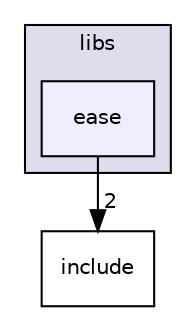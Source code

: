 digraph "ease" {
  compound=true
  node [ fontsize="10", fontname="Helvetica"];
  edge [ labelfontsize="10", labelfontname="Helvetica"];
  subgraph clusterdir_87a455bccb09a92130c26a11a880c98a {
    graph [ bgcolor="#ddddee", pencolor="black", label="libs" fontname="Helvetica", fontsize="10", URL="dir_87a455bccb09a92130c26a11a880c98a.html"]
  dir_2344e29ee736e4363a0aae8af5b84cd8 [shape=box, label="ease", style="filled", fillcolor="#eeeeff", pencolor="black", URL="dir_2344e29ee736e4363a0aae8af5b84cd8.html"];
  }
  dir_b0856f6b0d80ccb263b2f415c91f9e17 [shape=box label="include" URL="dir_b0856f6b0d80ccb263b2f415c91f9e17.html"];
  dir_2344e29ee736e4363a0aae8af5b84cd8->dir_b0856f6b0d80ccb263b2f415c91f9e17 [headlabel="2", labeldistance=1.5 headhref="dir_000010_000041.html"];
}
